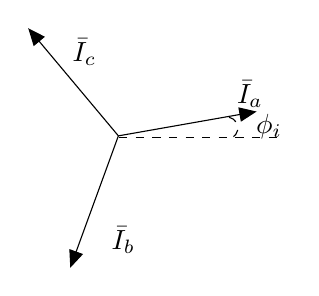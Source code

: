 \begin{tikzpicture}[y=-1cm]
\sf
\draw[dashed,black] (5.466,2.67) +(-78:0.14) arc (-78:60:0.14);
\draw[arrows=-triangle 45,black] (4.089,2.769) -- (5.844,2.46);
\draw[arrows=-triangle 45,black] (4.089,2.769) -- (2.944,1.402);
\draw[arrows=-triangle 45,black] (4.089,2.769) -- (3.478,4.444);
\draw[dashed,black] (4.098,2.791) -- (6.118,2.791);
\path (5.473,2.353) node[text=black,anchor=base west] {$\bar{I}_a$};
\path (3.88,4.207) node[text=black,anchor=base west] {$\bar{I}_b$};
\path (5.713,2.74) node[text=black,anchor=base west] {$\phi_i$};
\path (3.384,1.827) node[text=black,anchor=base west] {$\bar{I}_c$};

\end{tikzpicture}%

%% Configure (x)emacs for this file ...
%% Local Variables:
%% mode: latex
%% End: